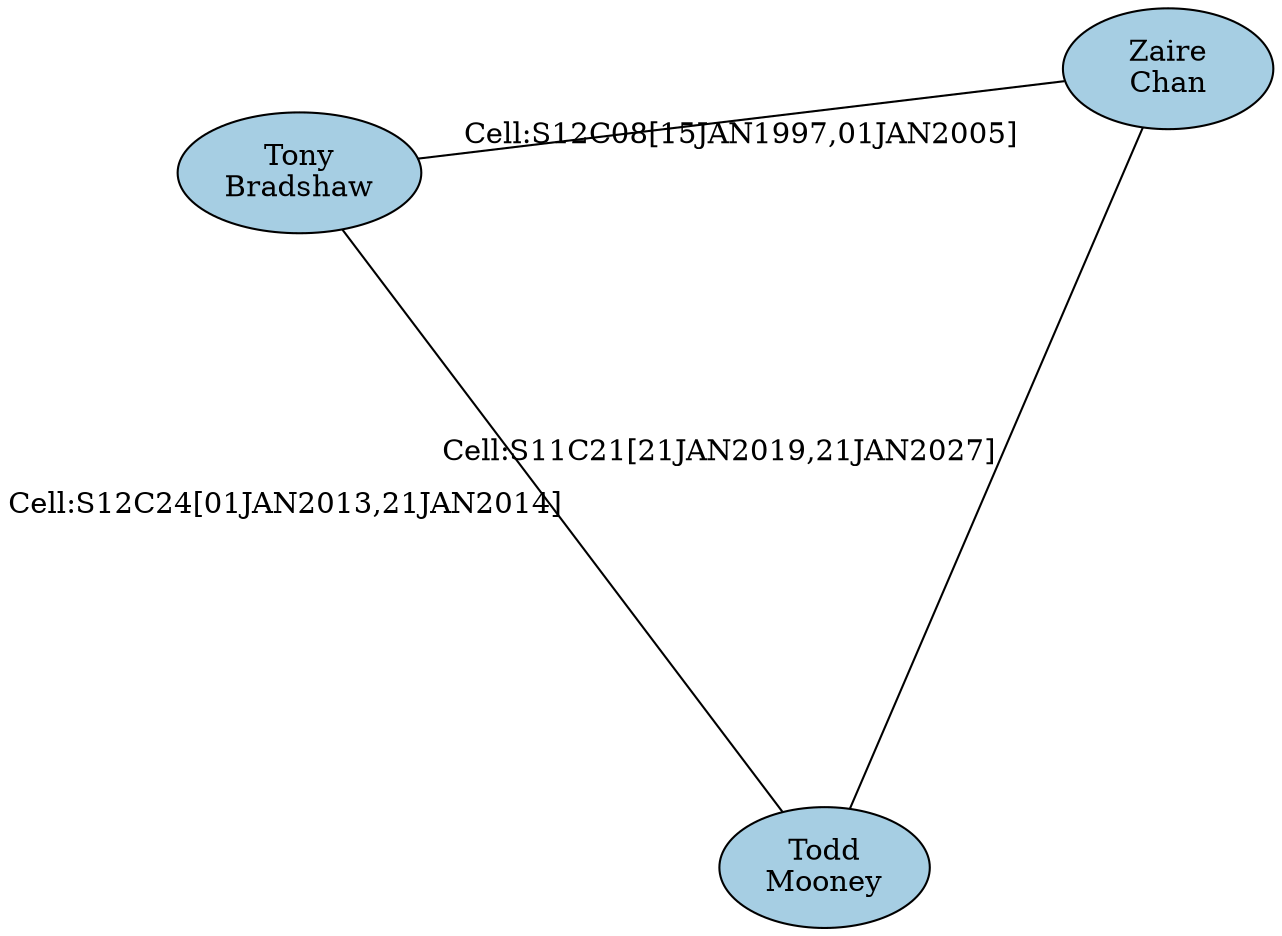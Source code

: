 graph G {
layout=sfdp
node[colorscheme=paired8, style=filled, color=black, fixedSize=true, width=1.4, height=.8]
"I41770"[fillcolor= "1",label= "Zaire
Chan"]
"I35970"[fillcolor= "1",label= "Tony
Bradshaw"]
"I08633"[fillcolor= "1",label= "Todd
Mooney"]
"I08633" -- "I35970"[label= "Cell:S12C24[01JAN2013,21JAN2014]"]
"I08633" -- "I41770"[label= "Cell:S11C21[21JAN2019,21JAN2027]"]
"I35970" -- "I41770"[label= "Cell:S12C08[15JAN1997,01JAN2005]"]
}
